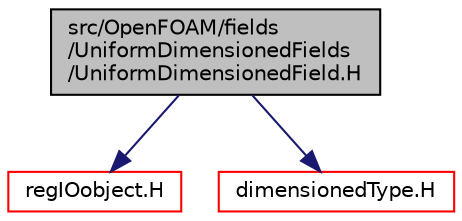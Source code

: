digraph "src/OpenFOAM/fields/UniformDimensionedFields/UniformDimensionedField.H"
{
  bgcolor="transparent";
  edge [fontname="Helvetica",fontsize="10",labelfontname="Helvetica",labelfontsize="10"];
  node [fontname="Helvetica",fontsize="10",shape=record];
  Node1 [label="src/OpenFOAM/fields\l/UniformDimensionedFields\l/UniformDimensionedField.H",height=0.2,width=0.4,color="black", fillcolor="grey75", style="filled", fontcolor="black"];
  Node1 -> Node2 [color="midnightblue",fontsize="10",style="solid",fontname="Helvetica"];
  Node2 [label="regIOobject.H",height=0.2,width=0.4,color="red",URL="$a07962.html"];
  Node1 -> Node3 [color="midnightblue",fontsize="10",style="solid",fontname="Helvetica"];
  Node3 [label="dimensionedType.H",height=0.2,width=0.4,color="red",URL="$a07998.html"];
}
